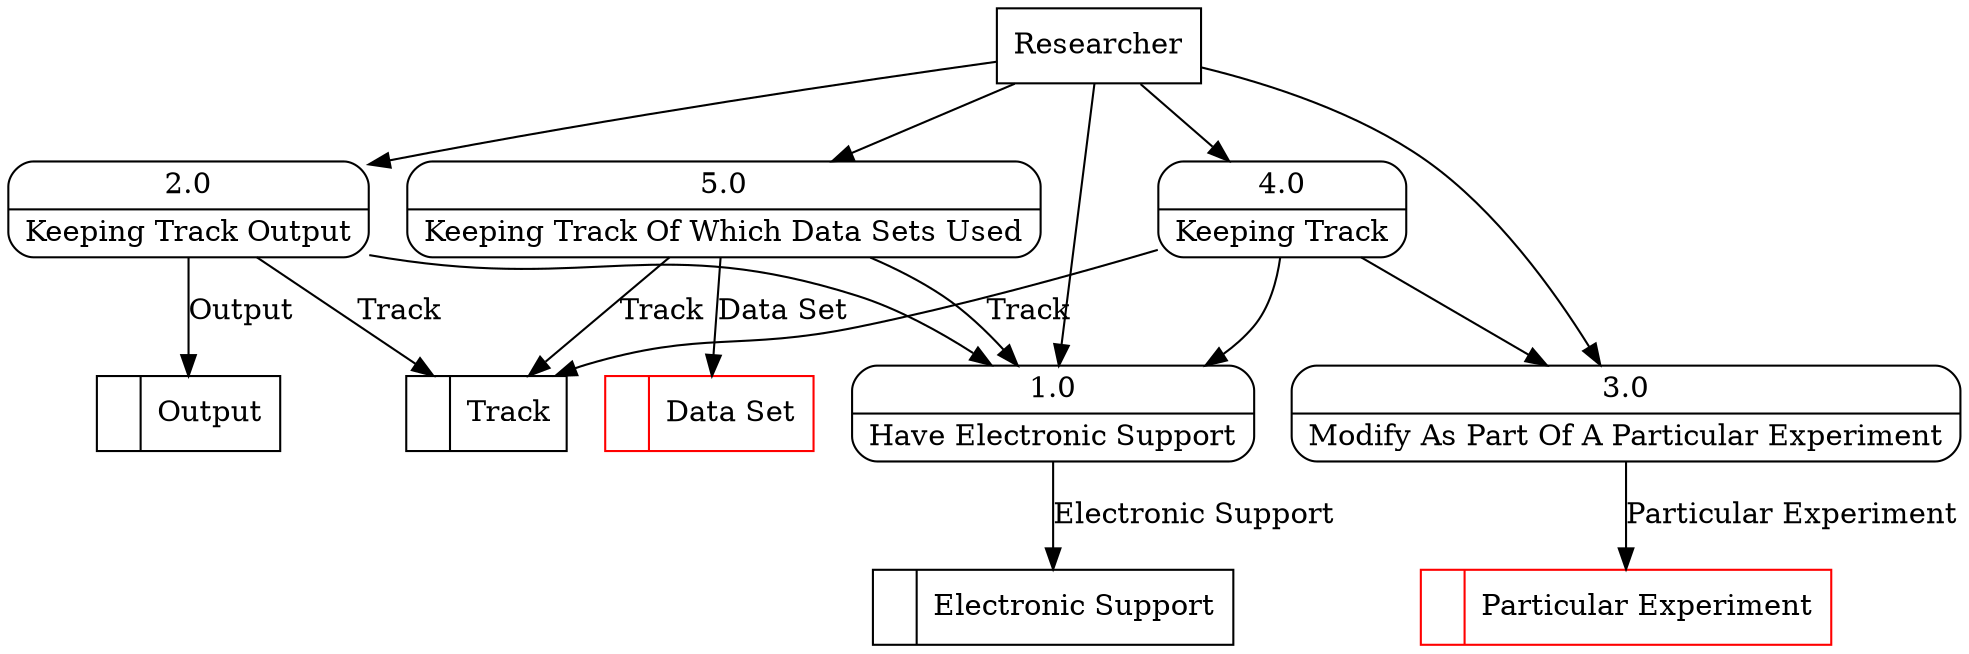 digraph dfd2{ 
node[shape=record]
200 [label="<f0>  |<f1> Output " ];
201 [label="<f0>  |<f1> Electronic Support " ];
202 [label="<f0>  |<f1> Track " ];
203 [label="<f0>  |<f1> Particular Experiment " color=red];
204 [label="<f0>  |<f1> Data Set " color=red];
205 [label="Researcher" shape=box];
206 [label="{<f0> 1.0|<f1> Have Electronic Support }" shape=Mrecord];
207 [label="{<f0> 2.0|<f1> Keeping Track Output }" shape=Mrecord];
208 [label="{<f0> 3.0|<f1> Modify As Part Of A Particular Experiment }" shape=Mrecord];
209 [label="{<f0> 4.0|<f1> Keeping Track }" shape=Mrecord];
210 [label="{<f0> 5.0|<f1> Keeping Track Of Which Data Sets Used }" shape=Mrecord];
205 -> 206
205 -> 207
205 -> 208
205 -> 209
205 -> 210
206 -> 201 [label="Electronic Support"]
207 -> 206
207 -> 200 [label="Output"]
207 -> 202 [label="Track"]
208 -> 203 [label="Particular Experiment"]
209 -> 206
209 -> 208
209 -> 202 [label="Track"]
210 -> 206
210 -> 202 [label="Track"]
210 -> 204 [label="Data Set"]
}